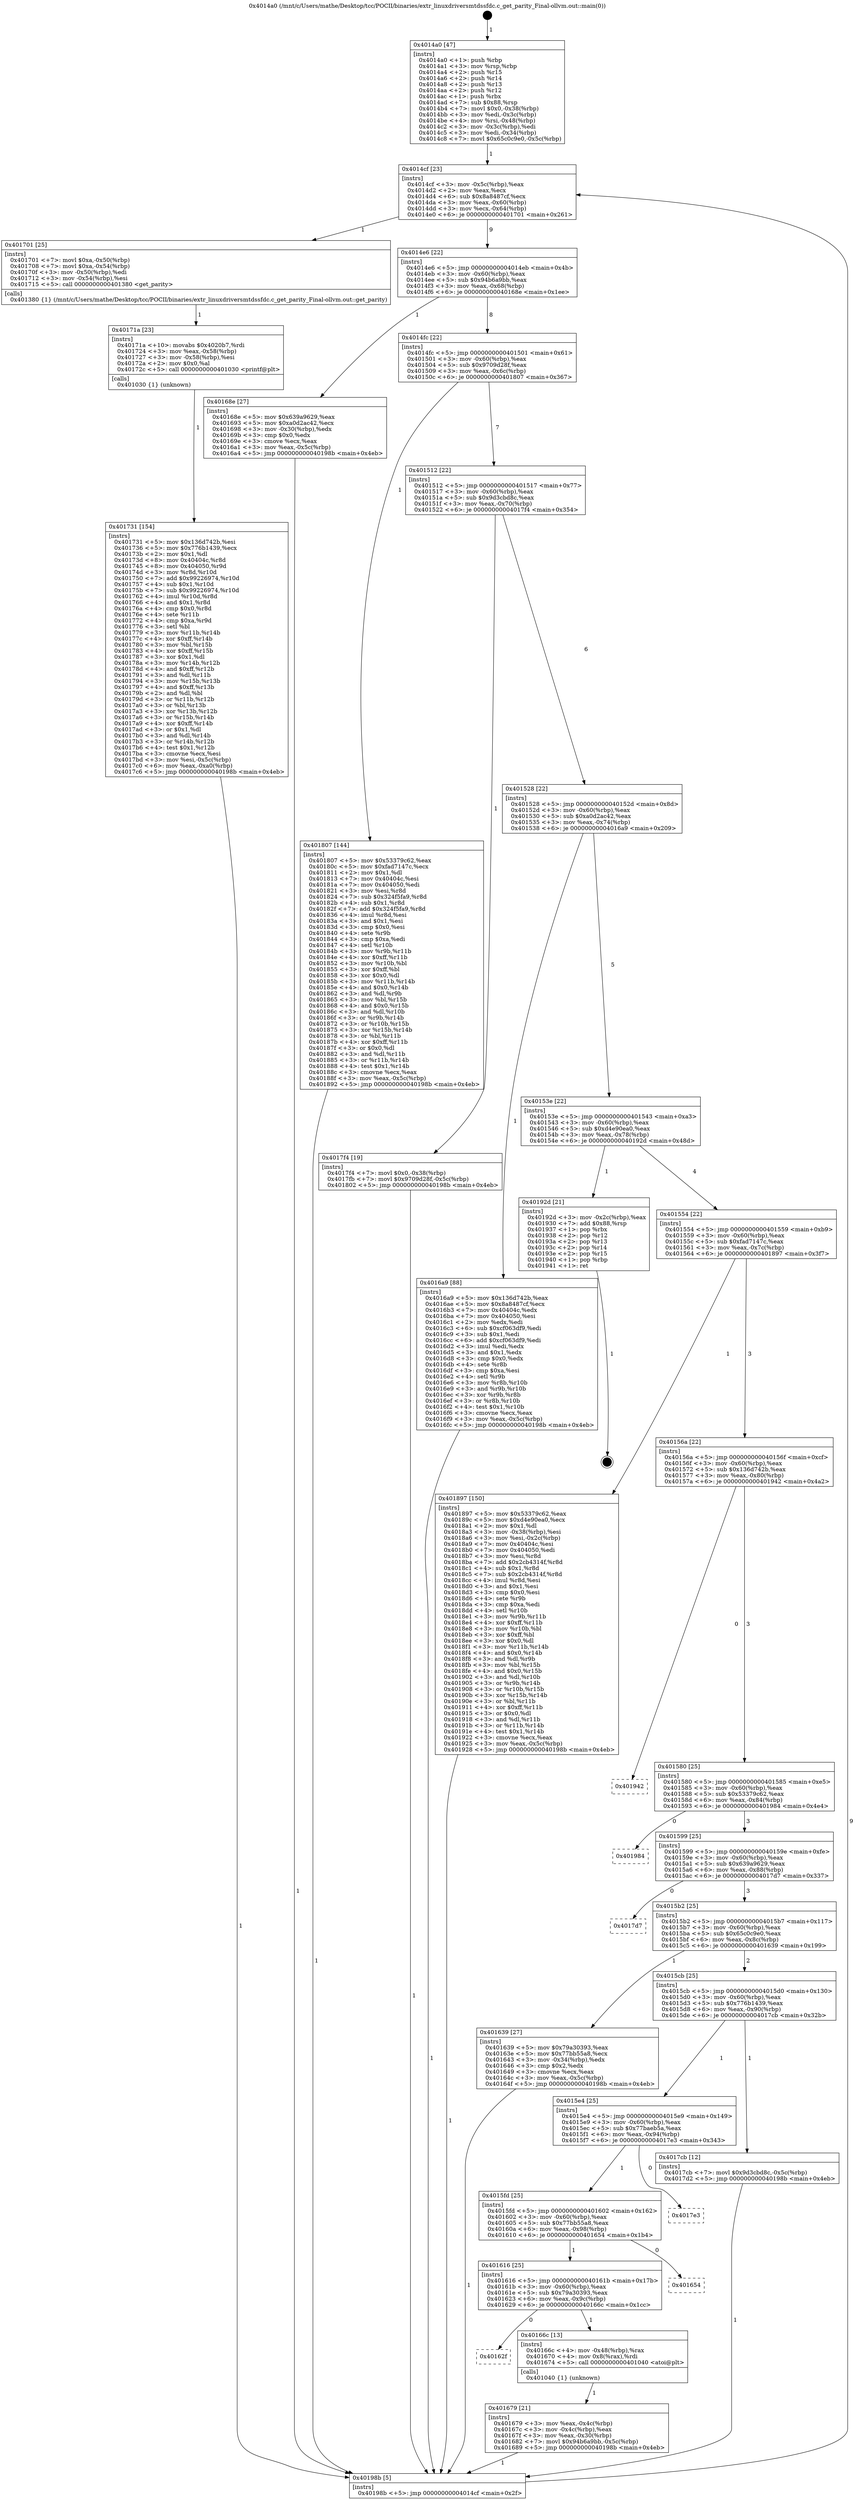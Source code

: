 digraph "0x4014a0" {
  label = "0x4014a0 (/mnt/c/Users/mathe/Desktop/tcc/POCII/binaries/extr_linuxdriversmtdssfdc.c_get_parity_Final-ollvm.out::main(0))"
  labelloc = "t"
  node[shape=record]

  Entry [label="",width=0.3,height=0.3,shape=circle,fillcolor=black,style=filled]
  "0x4014cf" [label="{
     0x4014cf [23]\l
     | [instrs]\l
     &nbsp;&nbsp;0x4014cf \<+3\>: mov -0x5c(%rbp),%eax\l
     &nbsp;&nbsp;0x4014d2 \<+2\>: mov %eax,%ecx\l
     &nbsp;&nbsp;0x4014d4 \<+6\>: sub $0x8a8487cf,%ecx\l
     &nbsp;&nbsp;0x4014da \<+3\>: mov %eax,-0x60(%rbp)\l
     &nbsp;&nbsp;0x4014dd \<+3\>: mov %ecx,-0x64(%rbp)\l
     &nbsp;&nbsp;0x4014e0 \<+6\>: je 0000000000401701 \<main+0x261\>\l
  }"]
  "0x401701" [label="{
     0x401701 [25]\l
     | [instrs]\l
     &nbsp;&nbsp;0x401701 \<+7\>: movl $0xa,-0x50(%rbp)\l
     &nbsp;&nbsp;0x401708 \<+7\>: movl $0xa,-0x54(%rbp)\l
     &nbsp;&nbsp;0x40170f \<+3\>: mov -0x50(%rbp),%edi\l
     &nbsp;&nbsp;0x401712 \<+3\>: mov -0x54(%rbp),%esi\l
     &nbsp;&nbsp;0x401715 \<+5\>: call 0000000000401380 \<get_parity\>\l
     | [calls]\l
     &nbsp;&nbsp;0x401380 \{1\} (/mnt/c/Users/mathe/Desktop/tcc/POCII/binaries/extr_linuxdriversmtdssfdc.c_get_parity_Final-ollvm.out::get_parity)\l
  }"]
  "0x4014e6" [label="{
     0x4014e6 [22]\l
     | [instrs]\l
     &nbsp;&nbsp;0x4014e6 \<+5\>: jmp 00000000004014eb \<main+0x4b\>\l
     &nbsp;&nbsp;0x4014eb \<+3\>: mov -0x60(%rbp),%eax\l
     &nbsp;&nbsp;0x4014ee \<+5\>: sub $0x94b6a9bb,%eax\l
     &nbsp;&nbsp;0x4014f3 \<+3\>: mov %eax,-0x68(%rbp)\l
     &nbsp;&nbsp;0x4014f6 \<+6\>: je 000000000040168e \<main+0x1ee\>\l
  }"]
  Exit [label="",width=0.3,height=0.3,shape=circle,fillcolor=black,style=filled,peripheries=2]
  "0x40168e" [label="{
     0x40168e [27]\l
     | [instrs]\l
     &nbsp;&nbsp;0x40168e \<+5\>: mov $0x639a9629,%eax\l
     &nbsp;&nbsp;0x401693 \<+5\>: mov $0xa0d2ac42,%ecx\l
     &nbsp;&nbsp;0x401698 \<+3\>: mov -0x30(%rbp),%edx\l
     &nbsp;&nbsp;0x40169b \<+3\>: cmp $0x0,%edx\l
     &nbsp;&nbsp;0x40169e \<+3\>: cmove %ecx,%eax\l
     &nbsp;&nbsp;0x4016a1 \<+3\>: mov %eax,-0x5c(%rbp)\l
     &nbsp;&nbsp;0x4016a4 \<+5\>: jmp 000000000040198b \<main+0x4eb\>\l
  }"]
  "0x4014fc" [label="{
     0x4014fc [22]\l
     | [instrs]\l
     &nbsp;&nbsp;0x4014fc \<+5\>: jmp 0000000000401501 \<main+0x61\>\l
     &nbsp;&nbsp;0x401501 \<+3\>: mov -0x60(%rbp),%eax\l
     &nbsp;&nbsp;0x401504 \<+5\>: sub $0x9709d28f,%eax\l
     &nbsp;&nbsp;0x401509 \<+3\>: mov %eax,-0x6c(%rbp)\l
     &nbsp;&nbsp;0x40150c \<+6\>: je 0000000000401807 \<main+0x367\>\l
  }"]
  "0x401731" [label="{
     0x401731 [154]\l
     | [instrs]\l
     &nbsp;&nbsp;0x401731 \<+5\>: mov $0x136d742b,%esi\l
     &nbsp;&nbsp;0x401736 \<+5\>: mov $0x776b1439,%ecx\l
     &nbsp;&nbsp;0x40173b \<+2\>: mov $0x1,%dl\l
     &nbsp;&nbsp;0x40173d \<+8\>: mov 0x40404c,%r8d\l
     &nbsp;&nbsp;0x401745 \<+8\>: mov 0x404050,%r9d\l
     &nbsp;&nbsp;0x40174d \<+3\>: mov %r8d,%r10d\l
     &nbsp;&nbsp;0x401750 \<+7\>: add $0x99226974,%r10d\l
     &nbsp;&nbsp;0x401757 \<+4\>: sub $0x1,%r10d\l
     &nbsp;&nbsp;0x40175b \<+7\>: sub $0x99226974,%r10d\l
     &nbsp;&nbsp;0x401762 \<+4\>: imul %r10d,%r8d\l
     &nbsp;&nbsp;0x401766 \<+4\>: and $0x1,%r8d\l
     &nbsp;&nbsp;0x40176a \<+4\>: cmp $0x0,%r8d\l
     &nbsp;&nbsp;0x40176e \<+4\>: sete %r11b\l
     &nbsp;&nbsp;0x401772 \<+4\>: cmp $0xa,%r9d\l
     &nbsp;&nbsp;0x401776 \<+3\>: setl %bl\l
     &nbsp;&nbsp;0x401779 \<+3\>: mov %r11b,%r14b\l
     &nbsp;&nbsp;0x40177c \<+4\>: xor $0xff,%r14b\l
     &nbsp;&nbsp;0x401780 \<+3\>: mov %bl,%r15b\l
     &nbsp;&nbsp;0x401783 \<+4\>: xor $0xff,%r15b\l
     &nbsp;&nbsp;0x401787 \<+3\>: xor $0x1,%dl\l
     &nbsp;&nbsp;0x40178a \<+3\>: mov %r14b,%r12b\l
     &nbsp;&nbsp;0x40178d \<+4\>: and $0xff,%r12b\l
     &nbsp;&nbsp;0x401791 \<+3\>: and %dl,%r11b\l
     &nbsp;&nbsp;0x401794 \<+3\>: mov %r15b,%r13b\l
     &nbsp;&nbsp;0x401797 \<+4\>: and $0xff,%r13b\l
     &nbsp;&nbsp;0x40179b \<+2\>: and %dl,%bl\l
     &nbsp;&nbsp;0x40179d \<+3\>: or %r11b,%r12b\l
     &nbsp;&nbsp;0x4017a0 \<+3\>: or %bl,%r13b\l
     &nbsp;&nbsp;0x4017a3 \<+3\>: xor %r13b,%r12b\l
     &nbsp;&nbsp;0x4017a6 \<+3\>: or %r15b,%r14b\l
     &nbsp;&nbsp;0x4017a9 \<+4\>: xor $0xff,%r14b\l
     &nbsp;&nbsp;0x4017ad \<+3\>: or $0x1,%dl\l
     &nbsp;&nbsp;0x4017b0 \<+3\>: and %dl,%r14b\l
     &nbsp;&nbsp;0x4017b3 \<+3\>: or %r14b,%r12b\l
     &nbsp;&nbsp;0x4017b6 \<+4\>: test $0x1,%r12b\l
     &nbsp;&nbsp;0x4017ba \<+3\>: cmovne %ecx,%esi\l
     &nbsp;&nbsp;0x4017bd \<+3\>: mov %esi,-0x5c(%rbp)\l
     &nbsp;&nbsp;0x4017c0 \<+6\>: mov %eax,-0xa0(%rbp)\l
     &nbsp;&nbsp;0x4017c6 \<+5\>: jmp 000000000040198b \<main+0x4eb\>\l
  }"]
  "0x401807" [label="{
     0x401807 [144]\l
     | [instrs]\l
     &nbsp;&nbsp;0x401807 \<+5\>: mov $0x53379c62,%eax\l
     &nbsp;&nbsp;0x40180c \<+5\>: mov $0xfad7147c,%ecx\l
     &nbsp;&nbsp;0x401811 \<+2\>: mov $0x1,%dl\l
     &nbsp;&nbsp;0x401813 \<+7\>: mov 0x40404c,%esi\l
     &nbsp;&nbsp;0x40181a \<+7\>: mov 0x404050,%edi\l
     &nbsp;&nbsp;0x401821 \<+3\>: mov %esi,%r8d\l
     &nbsp;&nbsp;0x401824 \<+7\>: sub $0x324f5fa9,%r8d\l
     &nbsp;&nbsp;0x40182b \<+4\>: sub $0x1,%r8d\l
     &nbsp;&nbsp;0x40182f \<+7\>: add $0x324f5fa9,%r8d\l
     &nbsp;&nbsp;0x401836 \<+4\>: imul %r8d,%esi\l
     &nbsp;&nbsp;0x40183a \<+3\>: and $0x1,%esi\l
     &nbsp;&nbsp;0x40183d \<+3\>: cmp $0x0,%esi\l
     &nbsp;&nbsp;0x401840 \<+4\>: sete %r9b\l
     &nbsp;&nbsp;0x401844 \<+3\>: cmp $0xa,%edi\l
     &nbsp;&nbsp;0x401847 \<+4\>: setl %r10b\l
     &nbsp;&nbsp;0x40184b \<+3\>: mov %r9b,%r11b\l
     &nbsp;&nbsp;0x40184e \<+4\>: xor $0xff,%r11b\l
     &nbsp;&nbsp;0x401852 \<+3\>: mov %r10b,%bl\l
     &nbsp;&nbsp;0x401855 \<+3\>: xor $0xff,%bl\l
     &nbsp;&nbsp;0x401858 \<+3\>: xor $0x0,%dl\l
     &nbsp;&nbsp;0x40185b \<+3\>: mov %r11b,%r14b\l
     &nbsp;&nbsp;0x40185e \<+4\>: and $0x0,%r14b\l
     &nbsp;&nbsp;0x401862 \<+3\>: and %dl,%r9b\l
     &nbsp;&nbsp;0x401865 \<+3\>: mov %bl,%r15b\l
     &nbsp;&nbsp;0x401868 \<+4\>: and $0x0,%r15b\l
     &nbsp;&nbsp;0x40186c \<+3\>: and %dl,%r10b\l
     &nbsp;&nbsp;0x40186f \<+3\>: or %r9b,%r14b\l
     &nbsp;&nbsp;0x401872 \<+3\>: or %r10b,%r15b\l
     &nbsp;&nbsp;0x401875 \<+3\>: xor %r15b,%r14b\l
     &nbsp;&nbsp;0x401878 \<+3\>: or %bl,%r11b\l
     &nbsp;&nbsp;0x40187b \<+4\>: xor $0xff,%r11b\l
     &nbsp;&nbsp;0x40187f \<+3\>: or $0x0,%dl\l
     &nbsp;&nbsp;0x401882 \<+3\>: and %dl,%r11b\l
     &nbsp;&nbsp;0x401885 \<+3\>: or %r11b,%r14b\l
     &nbsp;&nbsp;0x401888 \<+4\>: test $0x1,%r14b\l
     &nbsp;&nbsp;0x40188c \<+3\>: cmovne %ecx,%eax\l
     &nbsp;&nbsp;0x40188f \<+3\>: mov %eax,-0x5c(%rbp)\l
     &nbsp;&nbsp;0x401892 \<+5\>: jmp 000000000040198b \<main+0x4eb\>\l
  }"]
  "0x401512" [label="{
     0x401512 [22]\l
     | [instrs]\l
     &nbsp;&nbsp;0x401512 \<+5\>: jmp 0000000000401517 \<main+0x77\>\l
     &nbsp;&nbsp;0x401517 \<+3\>: mov -0x60(%rbp),%eax\l
     &nbsp;&nbsp;0x40151a \<+5\>: sub $0x9d3cbd8c,%eax\l
     &nbsp;&nbsp;0x40151f \<+3\>: mov %eax,-0x70(%rbp)\l
     &nbsp;&nbsp;0x401522 \<+6\>: je 00000000004017f4 \<main+0x354\>\l
  }"]
  "0x40171a" [label="{
     0x40171a [23]\l
     | [instrs]\l
     &nbsp;&nbsp;0x40171a \<+10\>: movabs $0x4020b7,%rdi\l
     &nbsp;&nbsp;0x401724 \<+3\>: mov %eax,-0x58(%rbp)\l
     &nbsp;&nbsp;0x401727 \<+3\>: mov -0x58(%rbp),%esi\l
     &nbsp;&nbsp;0x40172a \<+2\>: mov $0x0,%al\l
     &nbsp;&nbsp;0x40172c \<+5\>: call 0000000000401030 \<printf@plt\>\l
     | [calls]\l
     &nbsp;&nbsp;0x401030 \{1\} (unknown)\l
  }"]
  "0x4017f4" [label="{
     0x4017f4 [19]\l
     | [instrs]\l
     &nbsp;&nbsp;0x4017f4 \<+7\>: movl $0x0,-0x38(%rbp)\l
     &nbsp;&nbsp;0x4017fb \<+7\>: movl $0x9709d28f,-0x5c(%rbp)\l
     &nbsp;&nbsp;0x401802 \<+5\>: jmp 000000000040198b \<main+0x4eb\>\l
  }"]
  "0x401528" [label="{
     0x401528 [22]\l
     | [instrs]\l
     &nbsp;&nbsp;0x401528 \<+5\>: jmp 000000000040152d \<main+0x8d\>\l
     &nbsp;&nbsp;0x40152d \<+3\>: mov -0x60(%rbp),%eax\l
     &nbsp;&nbsp;0x401530 \<+5\>: sub $0xa0d2ac42,%eax\l
     &nbsp;&nbsp;0x401535 \<+3\>: mov %eax,-0x74(%rbp)\l
     &nbsp;&nbsp;0x401538 \<+6\>: je 00000000004016a9 \<main+0x209\>\l
  }"]
  "0x401679" [label="{
     0x401679 [21]\l
     | [instrs]\l
     &nbsp;&nbsp;0x401679 \<+3\>: mov %eax,-0x4c(%rbp)\l
     &nbsp;&nbsp;0x40167c \<+3\>: mov -0x4c(%rbp),%eax\l
     &nbsp;&nbsp;0x40167f \<+3\>: mov %eax,-0x30(%rbp)\l
     &nbsp;&nbsp;0x401682 \<+7\>: movl $0x94b6a9bb,-0x5c(%rbp)\l
     &nbsp;&nbsp;0x401689 \<+5\>: jmp 000000000040198b \<main+0x4eb\>\l
  }"]
  "0x4016a9" [label="{
     0x4016a9 [88]\l
     | [instrs]\l
     &nbsp;&nbsp;0x4016a9 \<+5\>: mov $0x136d742b,%eax\l
     &nbsp;&nbsp;0x4016ae \<+5\>: mov $0x8a8487cf,%ecx\l
     &nbsp;&nbsp;0x4016b3 \<+7\>: mov 0x40404c,%edx\l
     &nbsp;&nbsp;0x4016ba \<+7\>: mov 0x404050,%esi\l
     &nbsp;&nbsp;0x4016c1 \<+2\>: mov %edx,%edi\l
     &nbsp;&nbsp;0x4016c3 \<+6\>: sub $0xcf063df9,%edi\l
     &nbsp;&nbsp;0x4016c9 \<+3\>: sub $0x1,%edi\l
     &nbsp;&nbsp;0x4016cc \<+6\>: add $0xcf063df9,%edi\l
     &nbsp;&nbsp;0x4016d2 \<+3\>: imul %edi,%edx\l
     &nbsp;&nbsp;0x4016d5 \<+3\>: and $0x1,%edx\l
     &nbsp;&nbsp;0x4016d8 \<+3\>: cmp $0x0,%edx\l
     &nbsp;&nbsp;0x4016db \<+4\>: sete %r8b\l
     &nbsp;&nbsp;0x4016df \<+3\>: cmp $0xa,%esi\l
     &nbsp;&nbsp;0x4016e2 \<+4\>: setl %r9b\l
     &nbsp;&nbsp;0x4016e6 \<+3\>: mov %r8b,%r10b\l
     &nbsp;&nbsp;0x4016e9 \<+3\>: and %r9b,%r10b\l
     &nbsp;&nbsp;0x4016ec \<+3\>: xor %r9b,%r8b\l
     &nbsp;&nbsp;0x4016ef \<+3\>: or %r8b,%r10b\l
     &nbsp;&nbsp;0x4016f2 \<+4\>: test $0x1,%r10b\l
     &nbsp;&nbsp;0x4016f6 \<+3\>: cmovne %ecx,%eax\l
     &nbsp;&nbsp;0x4016f9 \<+3\>: mov %eax,-0x5c(%rbp)\l
     &nbsp;&nbsp;0x4016fc \<+5\>: jmp 000000000040198b \<main+0x4eb\>\l
  }"]
  "0x40153e" [label="{
     0x40153e [22]\l
     | [instrs]\l
     &nbsp;&nbsp;0x40153e \<+5\>: jmp 0000000000401543 \<main+0xa3\>\l
     &nbsp;&nbsp;0x401543 \<+3\>: mov -0x60(%rbp),%eax\l
     &nbsp;&nbsp;0x401546 \<+5\>: sub $0xd4e90ea0,%eax\l
     &nbsp;&nbsp;0x40154b \<+3\>: mov %eax,-0x78(%rbp)\l
     &nbsp;&nbsp;0x40154e \<+6\>: je 000000000040192d \<main+0x48d\>\l
  }"]
  "0x40162f" [label="{
     0x40162f\l
  }", style=dashed]
  "0x40192d" [label="{
     0x40192d [21]\l
     | [instrs]\l
     &nbsp;&nbsp;0x40192d \<+3\>: mov -0x2c(%rbp),%eax\l
     &nbsp;&nbsp;0x401930 \<+7\>: add $0x88,%rsp\l
     &nbsp;&nbsp;0x401937 \<+1\>: pop %rbx\l
     &nbsp;&nbsp;0x401938 \<+2\>: pop %r12\l
     &nbsp;&nbsp;0x40193a \<+2\>: pop %r13\l
     &nbsp;&nbsp;0x40193c \<+2\>: pop %r14\l
     &nbsp;&nbsp;0x40193e \<+2\>: pop %r15\l
     &nbsp;&nbsp;0x401940 \<+1\>: pop %rbp\l
     &nbsp;&nbsp;0x401941 \<+1\>: ret\l
  }"]
  "0x401554" [label="{
     0x401554 [22]\l
     | [instrs]\l
     &nbsp;&nbsp;0x401554 \<+5\>: jmp 0000000000401559 \<main+0xb9\>\l
     &nbsp;&nbsp;0x401559 \<+3\>: mov -0x60(%rbp),%eax\l
     &nbsp;&nbsp;0x40155c \<+5\>: sub $0xfad7147c,%eax\l
     &nbsp;&nbsp;0x401561 \<+3\>: mov %eax,-0x7c(%rbp)\l
     &nbsp;&nbsp;0x401564 \<+6\>: je 0000000000401897 \<main+0x3f7\>\l
  }"]
  "0x40166c" [label="{
     0x40166c [13]\l
     | [instrs]\l
     &nbsp;&nbsp;0x40166c \<+4\>: mov -0x48(%rbp),%rax\l
     &nbsp;&nbsp;0x401670 \<+4\>: mov 0x8(%rax),%rdi\l
     &nbsp;&nbsp;0x401674 \<+5\>: call 0000000000401040 \<atoi@plt\>\l
     | [calls]\l
     &nbsp;&nbsp;0x401040 \{1\} (unknown)\l
  }"]
  "0x401897" [label="{
     0x401897 [150]\l
     | [instrs]\l
     &nbsp;&nbsp;0x401897 \<+5\>: mov $0x53379c62,%eax\l
     &nbsp;&nbsp;0x40189c \<+5\>: mov $0xd4e90ea0,%ecx\l
     &nbsp;&nbsp;0x4018a1 \<+2\>: mov $0x1,%dl\l
     &nbsp;&nbsp;0x4018a3 \<+3\>: mov -0x38(%rbp),%esi\l
     &nbsp;&nbsp;0x4018a6 \<+3\>: mov %esi,-0x2c(%rbp)\l
     &nbsp;&nbsp;0x4018a9 \<+7\>: mov 0x40404c,%esi\l
     &nbsp;&nbsp;0x4018b0 \<+7\>: mov 0x404050,%edi\l
     &nbsp;&nbsp;0x4018b7 \<+3\>: mov %esi,%r8d\l
     &nbsp;&nbsp;0x4018ba \<+7\>: add $0x2cb4314f,%r8d\l
     &nbsp;&nbsp;0x4018c1 \<+4\>: sub $0x1,%r8d\l
     &nbsp;&nbsp;0x4018c5 \<+7\>: sub $0x2cb4314f,%r8d\l
     &nbsp;&nbsp;0x4018cc \<+4\>: imul %r8d,%esi\l
     &nbsp;&nbsp;0x4018d0 \<+3\>: and $0x1,%esi\l
     &nbsp;&nbsp;0x4018d3 \<+3\>: cmp $0x0,%esi\l
     &nbsp;&nbsp;0x4018d6 \<+4\>: sete %r9b\l
     &nbsp;&nbsp;0x4018da \<+3\>: cmp $0xa,%edi\l
     &nbsp;&nbsp;0x4018dd \<+4\>: setl %r10b\l
     &nbsp;&nbsp;0x4018e1 \<+3\>: mov %r9b,%r11b\l
     &nbsp;&nbsp;0x4018e4 \<+4\>: xor $0xff,%r11b\l
     &nbsp;&nbsp;0x4018e8 \<+3\>: mov %r10b,%bl\l
     &nbsp;&nbsp;0x4018eb \<+3\>: xor $0xff,%bl\l
     &nbsp;&nbsp;0x4018ee \<+3\>: xor $0x0,%dl\l
     &nbsp;&nbsp;0x4018f1 \<+3\>: mov %r11b,%r14b\l
     &nbsp;&nbsp;0x4018f4 \<+4\>: and $0x0,%r14b\l
     &nbsp;&nbsp;0x4018f8 \<+3\>: and %dl,%r9b\l
     &nbsp;&nbsp;0x4018fb \<+3\>: mov %bl,%r15b\l
     &nbsp;&nbsp;0x4018fe \<+4\>: and $0x0,%r15b\l
     &nbsp;&nbsp;0x401902 \<+3\>: and %dl,%r10b\l
     &nbsp;&nbsp;0x401905 \<+3\>: or %r9b,%r14b\l
     &nbsp;&nbsp;0x401908 \<+3\>: or %r10b,%r15b\l
     &nbsp;&nbsp;0x40190b \<+3\>: xor %r15b,%r14b\l
     &nbsp;&nbsp;0x40190e \<+3\>: or %bl,%r11b\l
     &nbsp;&nbsp;0x401911 \<+4\>: xor $0xff,%r11b\l
     &nbsp;&nbsp;0x401915 \<+3\>: or $0x0,%dl\l
     &nbsp;&nbsp;0x401918 \<+3\>: and %dl,%r11b\l
     &nbsp;&nbsp;0x40191b \<+3\>: or %r11b,%r14b\l
     &nbsp;&nbsp;0x40191e \<+4\>: test $0x1,%r14b\l
     &nbsp;&nbsp;0x401922 \<+3\>: cmovne %ecx,%eax\l
     &nbsp;&nbsp;0x401925 \<+3\>: mov %eax,-0x5c(%rbp)\l
     &nbsp;&nbsp;0x401928 \<+5\>: jmp 000000000040198b \<main+0x4eb\>\l
  }"]
  "0x40156a" [label="{
     0x40156a [22]\l
     | [instrs]\l
     &nbsp;&nbsp;0x40156a \<+5\>: jmp 000000000040156f \<main+0xcf\>\l
     &nbsp;&nbsp;0x40156f \<+3\>: mov -0x60(%rbp),%eax\l
     &nbsp;&nbsp;0x401572 \<+5\>: sub $0x136d742b,%eax\l
     &nbsp;&nbsp;0x401577 \<+3\>: mov %eax,-0x80(%rbp)\l
     &nbsp;&nbsp;0x40157a \<+6\>: je 0000000000401942 \<main+0x4a2\>\l
  }"]
  "0x401616" [label="{
     0x401616 [25]\l
     | [instrs]\l
     &nbsp;&nbsp;0x401616 \<+5\>: jmp 000000000040161b \<main+0x17b\>\l
     &nbsp;&nbsp;0x40161b \<+3\>: mov -0x60(%rbp),%eax\l
     &nbsp;&nbsp;0x40161e \<+5\>: sub $0x79a30393,%eax\l
     &nbsp;&nbsp;0x401623 \<+6\>: mov %eax,-0x9c(%rbp)\l
     &nbsp;&nbsp;0x401629 \<+6\>: je 000000000040166c \<main+0x1cc\>\l
  }"]
  "0x401942" [label="{
     0x401942\l
  }", style=dashed]
  "0x401580" [label="{
     0x401580 [25]\l
     | [instrs]\l
     &nbsp;&nbsp;0x401580 \<+5\>: jmp 0000000000401585 \<main+0xe5\>\l
     &nbsp;&nbsp;0x401585 \<+3\>: mov -0x60(%rbp),%eax\l
     &nbsp;&nbsp;0x401588 \<+5\>: sub $0x53379c62,%eax\l
     &nbsp;&nbsp;0x40158d \<+6\>: mov %eax,-0x84(%rbp)\l
     &nbsp;&nbsp;0x401593 \<+6\>: je 0000000000401984 \<main+0x4e4\>\l
  }"]
  "0x401654" [label="{
     0x401654\l
  }", style=dashed]
  "0x401984" [label="{
     0x401984\l
  }", style=dashed]
  "0x401599" [label="{
     0x401599 [25]\l
     | [instrs]\l
     &nbsp;&nbsp;0x401599 \<+5\>: jmp 000000000040159e \<main+0xfe\>\l
     &nbsp;&nbsp;0x40159e \<+3\>: mov -0x60(%rbp),%eax\l
     &nbsp;&nbsp;0x4015a1 \<+5\>: sub $0x639a9629,%eax\l
     &nbsp;&nbsp;0x4015a6 \<+6\>: mov %eax,-0x88(%rbp)\l
     &nbsp;&nbsp;0x4015ac \<+6\>: je 00000000004017d7 \<main+0x337\>\l
  }"]
  "0x4015fd" [label="{
     0x4015fd [25]\l
     | [instrs]\l
     &nbsp;&nbsp;0x4015fd \<+5\>: jmp 0000000000401602 \<main+0x162\>\l
     &nbsp;&nbsp;0x401602 \<+3\>: mov -0x60(%rbp),%eax\l
     &nbsp;&nbsp;0x401605 \<+5\>: sub $0x77bb55a8,%eax\l
     &nbsp;&nbsp;0x40160a \<+6\>: mov %eax,-0x98(%rbp)\l
     &nbsp;&nbsp;0x401610 \<+6\>: je 0000000000401654 \<main+0x1b4\>\l
  }"]
  "0x4017d7" [label="{
     0x4017d7\l
  }", style=dashed]
  "0x4015b2" [label="{
     0x4015b2 [25]\l
     | [instrs]\l
     &nbsp;&nbsp;0x4015b2 \<+5\>: jmp 00000000004015b7 \<main+0x117\>\l
     &nbsp;&nbsp;0x4015b7 \<+3\>: mov -0x60(%rbp),%eax\l
     &nbsp;&nbsp;0x4015ba \<+5\>: sub $0x65c0c9e0,%eax\l
     &nbsp;&nbsp;0x4015bf \<+6\>: mov %eax,-0x8c(%rbp)\l
     &nbsp;&nbsp;0x4015c5 \<+6\>: je 0000000000401639 \<main+0x199\>\l
  }"]
  "0x4017e3" [label="{
     0x4017e3\l
  }", style=dashed]
  "0x401639" [label="{
     0x401639 [27]\l
     | [instrs]\l
     &nbsp;&nbsp;0x401639 \<+5\>: mov $0x79a30393,%eax\l
     &nbsp;&nbsp;0x40163e \<+5\>: mov $0x77bb55a8,%ecx\l
     &nbsp;&nbsp;0x401643 \<+3\>: mov -0x34(%rbp),%edx\l
     &nbsp;&nbsp;0x401646 \<+3\>: cmp $0x2,%edx\l
     &nbsp;&nbsp;0x401649 \<+3\>: cmovne %ecx,%eax\l
     &nbsp;&nbsp;0x40164c \<+3\>: mov %eax,-0x5c(%rbp)\l
     &nbsp;&nbsp;0x40164f \<+5\>: jmp 000000000040198b \<main+0x4eb\>\l
  }"]
  "0x4015cb" [label="{
     0x4015cb [25]\l
     | [instrs]\l
     &nbsp;&nbsp;0x4015cb \<+5\>: jmp 00000000004015d0 \<main+0x130\>\l
     &nbsp;&nbsp;0x4015d0 \<+3\>: mov -0x60(%rbp),%eax\l
     &nbsp;&nbsp;0x4015d3 \<+5\>: sub $0x776b1439,%eax\l
     &nbsp;&nbsp;0x4015d8 \<+6\>: mov %eax,-0x90(%rbp)\l
     &nbsp;&nbsp;0x4015de \<+6\>: je 00000000004017cb \<main+0x32b\>\l
  }"]
  "0x40198b" [label="{
     0x40198b [5]\l
     | [instrs]\l
     &nbsp;&nbsp;0x40198b \<+5\>: jmp 00000000004014cf \<main+0x2f\>\l
  }"]
  "0x4014a0" [label="{
     0x4014a0 [47]\l
     | [instrs]\l
     &nbsp;&nbsp;0x4014a0 \<+1\>: push %rbp\l
     &nbsp;&nbsp;0x4014a1 \<+3\>: mov %rsp,%rbp\l
     &nbsp;&nbsp;0x4014a4 \<+2\>: push %r15\l
     &nbsp;&nbsp;0x4014a6 \<+2\>: push %r14\l
     &nbsp;&nbsp;0x4014a8 \<+2\>: push %r13\l
     &nbsp;&nbsp;0x4014aa \<+2\>: push %r12\l
     &nbsp;&nbsp;0x4014ac \<+1\>: push %rbx\l
     &nbsp;&nbsp;0x4014ad \<+7\>: sub $0x88,%rsp\l
     &nbsp;&nbsp;0x4014b4 \<+7\>: movl $0x0,-0x38(%rbp)\l
     &nbsp;&nbsp;0x4014bb \<+3\>: mov %edi,-0x3c(%rbp)\l
     &nbsp;&nbsp;0x4014be \<+4\>: mov %rsi,-0x48(%rbp)\l
     &nbsp;&nbsp;0x4014c2 \<+3\>: mov -0x3c(%rbp),%edi\l
     &nbsp;&nbsp;0x4014c5 \<+3\>: mov %edi,-0x34(%rbp)\l
     &nbsp;&nbsp;0x4014c8 \<+7\>: movl $0x65c0c9e0,-0x5c(%rbp)\l
  }"]
  "0x4015e4" [label="{
     0x4015e4 [25]\l
     | [instrs]\l
     &nbsp;&nbsp;0x4015e4 \<+5\>: jmp 00000000004015e9 \<main+0x149\>\l
     &nbsp;&nbsp;0x4015e9 \<+3\>: mov -0x60(%rbp),%eax\l
     &nbsp;&nbsp;0x4015ec \<+5\>: sub $0x77baeb5a,%eax\l
     &nbsp;&nbsp;0x4015f1 \<+6\>: mov %eax,-0x94(%rbp)\l
     &nbsp;&nbsp;0x4015f7 \<+6\>: je 00000000004017e3 \<main+0x343\>\l
  }"]
  "0x4017cb" [label="{
     0x4017cb [12]\l
     | [instrs]\l
     &nbsp;&nbsp;0x4017cb \<+7\>: movl $0x9d3cbd8c,-0x5c(%rbp)\l
     &nbsp;&nbsp;0x4017d2 \<+5\>: jmp 000000000040198b \<main+0x4eb\>\l
  }"]
  Entry -> "0x4014a0" [label=" 1"]
  "0x4014cf" -> "0x401701" [label=" 1"]
  "0x4014cf" -> "0x4014e6" [label=" 9"]
  "0x40192d" -> Exit [label=" 1"]
  "0x4014e6" -> "0x40168e" [label=" 1"]
  "0x4014e6" -> "0x4014fc" [label=" 8"]
  "0x401897" -> "0x40198b" [label=" 1"]
  "0x4014fc" -> "0x401807" [label=" 1"]
  "0x4014fc" -> "0x401512" [label=" 7"]
  "0x401807" -> "0x40198b" [label=" 1"]
  "0x401512" -> "0x4017f4" [label=" 1"]
  "0x401512" -> "0x401528" [label=" 6"]
  "0x4017f4" -> "0x40198b" [label=" 1"]
  "0x401528" -> "0x4016a9" [label=" 1"]
  "0x401528" -> "0x40153e" [label=" 5"]
  "0x4017cb" -> "0x40198b" [label=" 1"]
  "0x40153e" -> "0x40192d" [label=" 1"]
  "0x40153e" -> "0x401554" [label=" 4"]
  "0x401731" -> "0x40198b" [label=" 1"]
  "0x401554" -> "0x401897" [label=" 1"]
  "0x401554" -> "0x40156a" [label=" 3"]
  "0x40171a" -> "0x401731" [label=" 1"]
  "0x40156a" -> "0x401942" [label=" 0"]
  "0x40156a" -> "0x401580" [label=" 3"]
  "0x4016a9" -> "0x40198b" [label=" 1"]
  "0x401580" -> "0x401984" [label=" 0"]
  "0x401580" -> "0x401599" [label=" 3"]
  "0x40168e" -> "0x40198b" [label=" 1"]
  "0x401599" -> "0x4017d7" [label=" 0"]
  "0x401599" -> "0x4015b2" [label=" 3"]
  "0x40166c" -> "0x401679" [label=" 1"]
  "0x4015b2" -> "0x401639" [label=" 1"]
  "0x4015b2" -> "0x4015cb" [label=" 2"]
  "0x401639" -> "0x40198b" [label=" 1"]
  "0x4014a0" -> "0x4014cf" [label=" 1"]
  "0x40198b" -> "0x4014cf" [label=" 9"]
  "0x401616" -> "0x40162f" [label=" 0"]
  "0x4015cb" -> "0x4017cb" [label=" 1"]
  "0x4015cb" -> "0x4015e4" [label=" 1"]
  "0x401616" -> "0x40166c" [label=" 1"]
  "0x4015e4" -> "0x4017e3" [label=" 0"]
  "0x4015e4" -> "0x4015fd" [label=" 1"]
  "0x401679" -> "0x40198b" [label=" 1"]
  "0x4015fd" -> "0x401654" [label=" 0"]
  "0x4015fd" -> "0x401616" [label=" 1"]
  "0x401701" -> "0x40171a" [label=" 1"]
}
